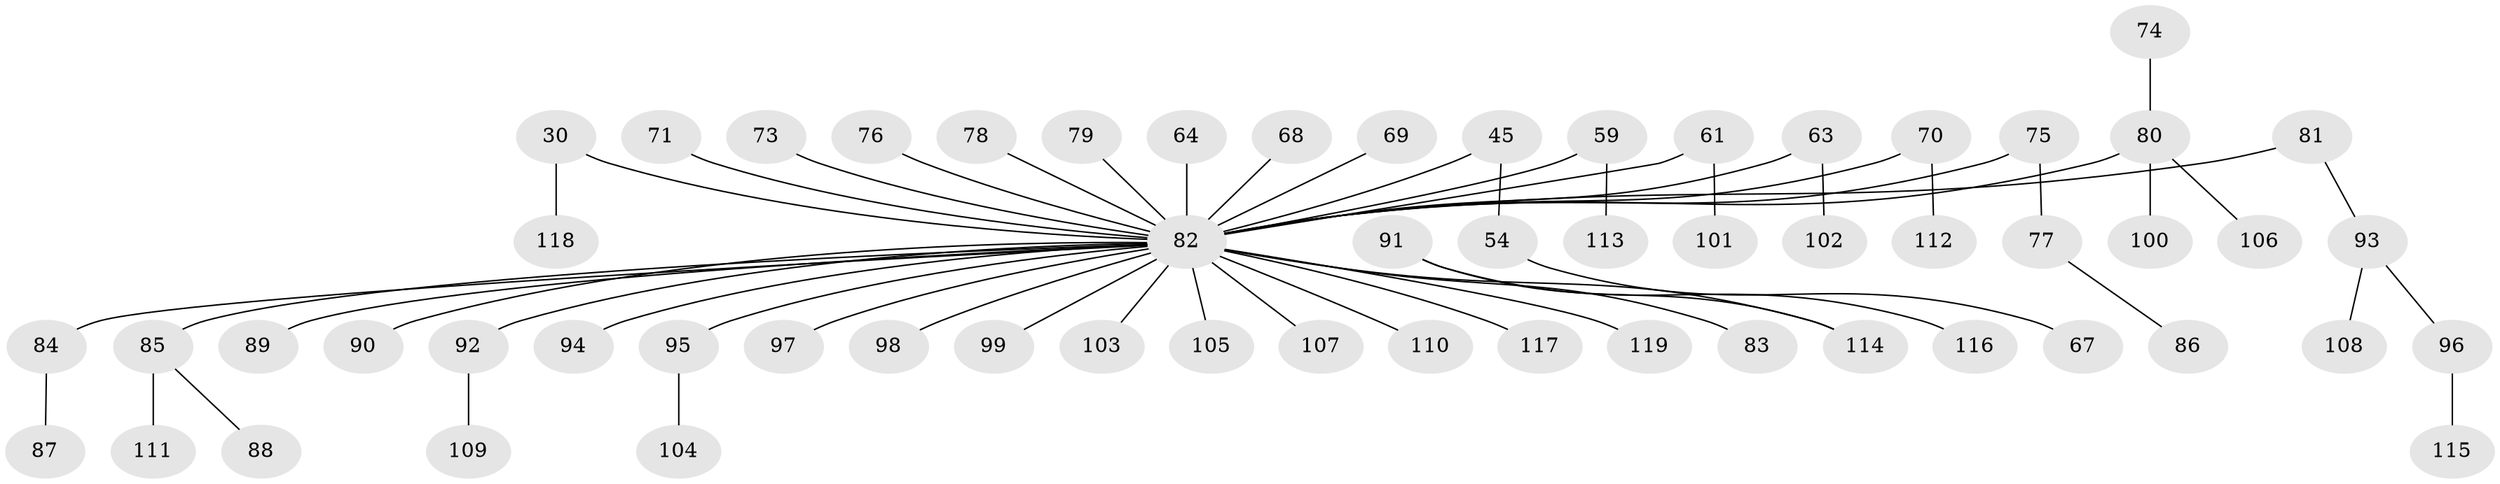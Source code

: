 // original degree distribution, {5: 0.03361344537815126, 3: 0.14285714285714285, 4: 0.06722689075630252, 2: 0.2689075630252101, 6: 0.008403361344537815, 7: 0.008403361344537815, 1: 0.47058823529411764}
// Generated by graph-tools (version 1.1) at 2025/53/03/09/25 04:53:49]
// undirected, 59 vertices, 58 edges
graph export_dot {
graph [start="1"]
  node [color=gray90,style=filled];
  30;
  45;
  54;
  59;
  61;
  63;
  64;
  67;
  68;
  69;
  70;
  71;
  73;
  74;
  75 [super="+2"];
  76;
  77;
  78;
  79;
  80 [super="+25"];
  81;
  82 [super="+72+33"];
  83;
  84;
  85;
  86;
  87;
  88;
  89;
  90;
  91;
  92;
  93;
  94;
  95;
  96;
  97;
  98;
  99;
  100 [super="+27+29"];
  101;
  102;
  103;
  104;
  105;
  106;
  107;
  108;
  109;
  110;
  111;
  112;
  113;
  114 [super="+55"];
  115;
  116;
  117;
  118;
  119;
  30 -- 118;
  30 -- 82;
  45 -- 54;
  45 -- 82;
  54 -- 67;
  59 -- 113;
  59 -- 82;
  61 -- 101;
  61 -- 82;
  63 -- 102;
  63 -- 82;
  64 -- 82;
  68 -- 82;
  69 -- 82;
  70 -- 112;
  70 -- 82;
  71 -- 82;
  73 -- 82;
  74 -- 80;
  75 -- 77;
  75 -- 82;
  76 -- 82;
  77 -- 86;
  78 -- 82;
  79 -- 82;
  80 -- 100;
  80 -- 106;
  80 -- 82;
  81 -- 93;
  81 -- 82;
  82 -- 83;
  82 -- 84;
  82 -- 85;
  82 -- 89;
  82 -- 90;
  82 -- 92;
  82 -- 94;
  82 -- 95;
  82 -- 97;
  82 -- 98;
  82 -- 99;
  82 -- 103;
  82 -- 105;
  82 -- 107;
  82 -- 110;
  82 -- 114;
  82 -- 117;
  82 -- 119;
  84 -- 87;
  85 -- 88;
  85 -- 111;
  91 -- 116;
  91 -- 114;
  92 -- 109;
  93 -- 96;
  93 -- 108;
  95 -- 104;
  96 -- 115;
}
